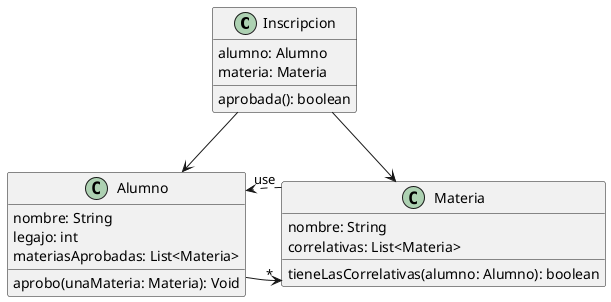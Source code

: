 @startuml
'https://plantuml.com/sequence-diagram

class Inscripcion {
    alumno: Alumno
    materia: Materia

    aprobada(): boolean
}

class Materia {
    nombre: String
    correlativas: List<Materia>

    tieneLasCorrelativas(alumno: Alumno): boolean
    }

class Alumno {
    nombre: String
    legajo: int
    materiasAprobadas: List<Materia>

    aprobo(unaMateria: Materia): Void
}

Inscripcion --> Alumno
Inscripcion --> Materia
Alumno -right-> "*" Materia
Materia ..>"use" Alumno

@enduml